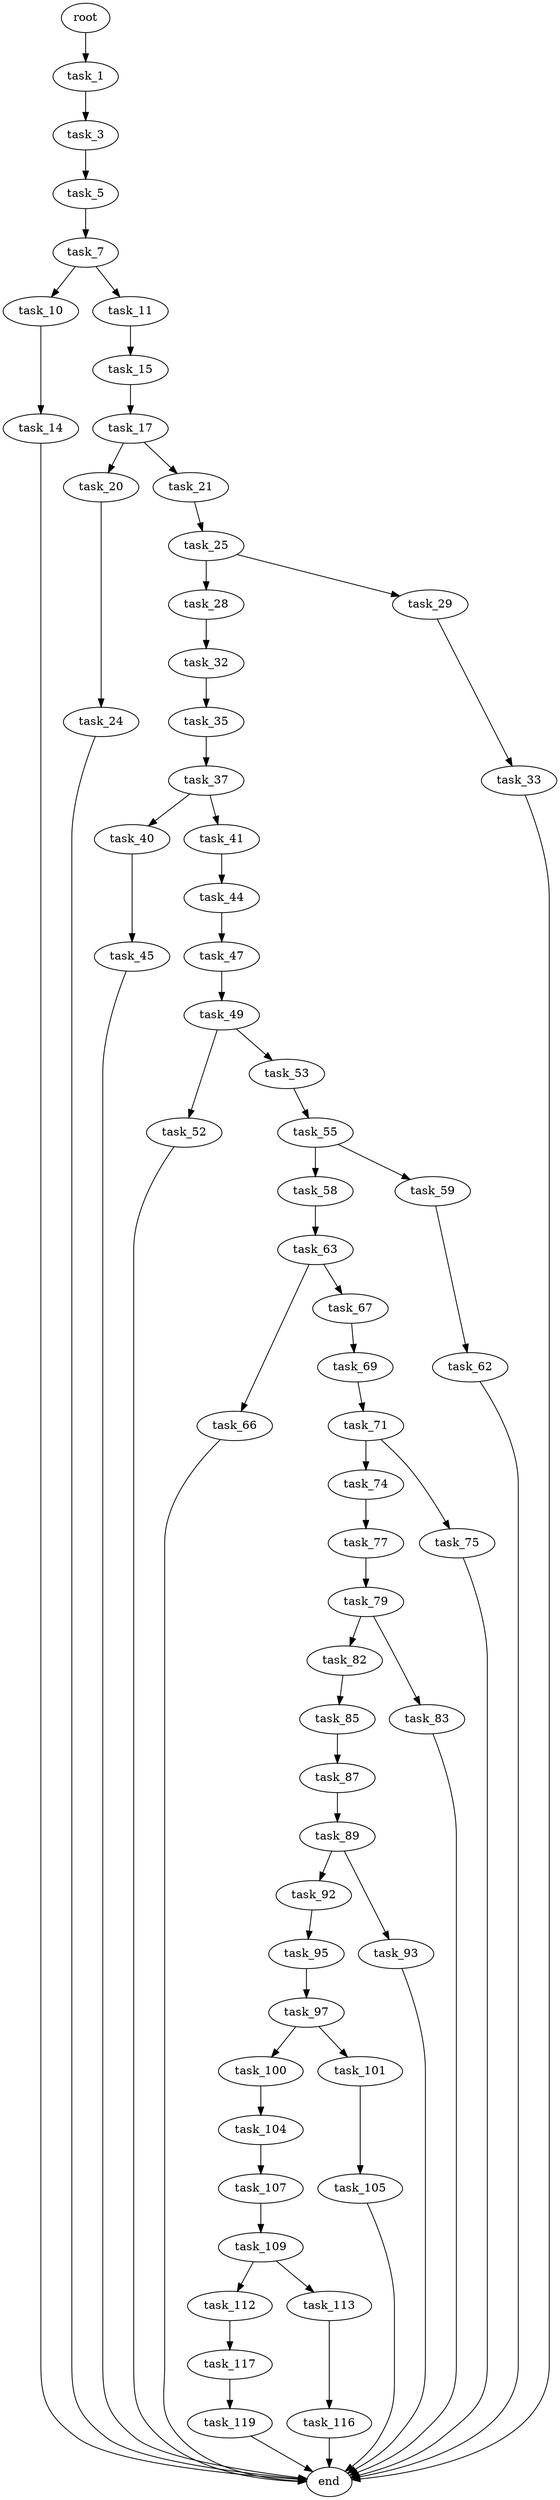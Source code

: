 digraph G {
  root [size="0.000000"];
  task_1 [size="18899501103.000000"];
  task_3 [size="1690273634.000000"];
  task_5 [size="28991029248.000000"];
  task_7 [size="24603387538.000000"];
  task_10 [size="7909782269.000000"];
  task_11 [size="28991029248.000000"];
  task_14 [size="5880721208.000000"];
  task_15 [size="68719476736.000000"];
  end [size="0.000000"];
  task_17 [size="134217728000.000000"];
  task_20 [size="9557742651.000000"];
  task_21 [size="502049920676.000000"];
  task_24 [size="368293445632.000000"];
  task_25 [size="68719476736.000000"];
  task_28 [size="231928233984.000000"];
  task_29 [size="106311986436.000000"];
  task_32 [size="32800034424.000000"];
  task_33 [size="782757789696.000000"];
  task_35 [size="7419218692.000000"];
  task_37 [size="12934296907.000000"];
  task_40 [size="37557925548.000000"];
  task_41 [size="1073741824000.000000"];
  task_45 [size="38190022271.000000"];
  task_44 [size="8589934592.000000"];
  task_47 [size="1038356505322.000000"];
  task_49 [size="101902889413.000000"];
  task_52 [size="134217728000.000000"];
  task_53 [size="38363216222.000000"];
  task_55 [size="2727572054.000000"];
  task_58 [size="231928233984.000000"];
  task_59 [size="63859183304.000000"];
  task_63 [size="43407631138.000000"];
  task_62 [size="326527438643.000000"];
  task_66 [size="5389080817.000000"];
  task_67 [size="1227973206102.000000"];
  task_69 [size="534650167126.000000"];
  task_71 [size="555540703640.000000"];
  task_74 [size="549755813888.000000"];
  task_75 [size="479561955067.000000"];
  task_77 [size="3426789337.000000"];
  task_79 [size="32387013628.000000"];
  task_82 [size="5176987191.000000"];
  task_83 [size="8968952202.000000"];
  task_85 [size="368293445632.000000"];
  task_87 [size="144835888704.000000"];
  task_89 [size="474363996276.000000"];
  task_92 [size="29564480145.000000"];
  task_93 [size="348407329296.000000"];
  task_95 [size="1162560341537.000000"];
  task_97 [size="345825898704.000000"];
  task_100 [size="68719476736.000000"];
  task_101 [size="134217728000.000000"];
  task_104 [size="40905689088.000000"];
  task_105 [size="14113284094.000000"];
  task_107 [size="149823173240.000000"];
  task_109 [size="134217728000.000000"];
  task_112 [size="366327929344.000000"];
  task_113 [size="34812212122.000000"];
  task_117 [size="19824315522.000000"];
  task_116 [size="69896034497.000000"];
  task_119 [size="28991029248.000000"];

  root -> task_1 [size="1.000000"];
  task_1 -> task_3 [size="838860800.000000"];
  task_3 -> task_5 [size="33554432.000000"];
  task_5 -> task_7 [size="75497472.000000"];
  task_7 -> task_10 [size="411041792.000000"];
  task_7 -> task_11 [size="411041792.000000"];
  task_10 -> task_14 [size="209715200.000000"];
  task_11 -> task_15 [size="75497472.000000"];
  task_14 -> end [size="1.000000"];
  task_15 -> task_17 [size="134217728.000000"];
  task_17 -> task_20 [size="209715200.000000"];
  task_17 -> task_21 [size="209715200.000000"];
  task_20 -> task_24 [size="209715200.000000"];
  task_21 -> task_25 [size="411041792.000000"];
  task_24 -> end [size="1.000000"];
  task_25 -> task_28 [size="134217728.000000"];
  task_25 -> task_29 [size="134217728.000000"];
  task_28 -> task_32 [size="301989888.000000"];
  task_29 -> task_33 [size="209715200.000000"];
  task_32 -> task_35 [size="679477248.000000"];
  task_33 -> end [size="1.000000"];
  task_35 -> task_37 [size="134217728.000000"];
  task_37 -> task_40 [size="209715200.000000"];
  task_37 -> task_41 [size="209715200.000000"];
  task_40 -> task_45 [size="134217728.000000"];
  task_41 -> task_44 [size="838860800.000000"];
  task_45 -> end [size="1.000000"];
  task_44 -> task_47 [size="33554432.000000"];
  task_47 -> task_49 [size="838860800.000000"];
  task_49 -> task_52 [size="75497472.000000"];
  task_49 -> task_53 [size="75497472.000000"];
  task_52 -> end [size="1.000000"];
  task_53 -> task_55 [size="838860800.000000"];
  task_55 -> task_58 [size="75497472.000000"];
  task_55 -> task_59 [size="75497472.000000"];
  task_58 -> task_63 [size="301989888.000000"];
  task_59 -> task_62 [size="209715200.000000"];
  task_63 -> task_66 [size="33554432.000000"];
  task_63 -> task_67 [size="33554432.000000"];
  task_62 -> end [size="1.000000"];
  task_66 -> end [size="1.000000"];
  task_67 -> task_69 [size="838860800.000000"];
  task_69 -> task_71 [size="411041792.000000"];
  task_71 -> task_74 [size="536870912.000000"];
  task_71 -> task_75 [size="536870912.000000"];
  task_74 -> task_77 [size="536870912.000000"];
  task_75 -> end [size="1.000000"];
  task_77 -> task_79 [size="301989888.000000"];
  task_79 -> task_82 [size="536870912.000000"];
  task_79 -> task_83 [size="536870912.000000"];
  task_82 -> task_85 [size="209715200.000000"];
  task_83 -> end [size="1.000000"];
  task_85 -> task_87 [size="411041792.000000"];
  task_87 -> task_89 [size="134217728.000000"];
  task_89 -> task_92 [size="838860800.000000"];
  task_89 -> task_93 [size="838860800.000000"];
  task_92 -> task_95 [size="679477248.000000"];
  task_93 -> end [size="1.000000"];
  task_95 -> task_97 [size="838860800.000000"];
  task_97 -> task_100 [size="536870912.000000"];
  task_97 -> task_101 [size="536870912.000000"];
  task_100 -> task_104 [size="134217728.000000"];
  task_101 -> task_105 [size="209715200.000000"];
  task_104 -> task_107 [size="838860800.000000"];
  task_105 -> end [size="1.000000"];
  task_107 -> task_109 [size="536870912.000000"];
  task_109 -> task_112 [size="209715200.000000"];
  task_109 -> task_113 [size="209715200.000000"];
  task_112 -> task_117 [size="536870912.000000"];
  task_113 -> task_116 [size="679477248.000000"];
  task_117 -> task_119 [size="536870912.000000"];
  task_116 -> end [size="1.000000"];
  task_119 -> end [size="1.000000"];
}
